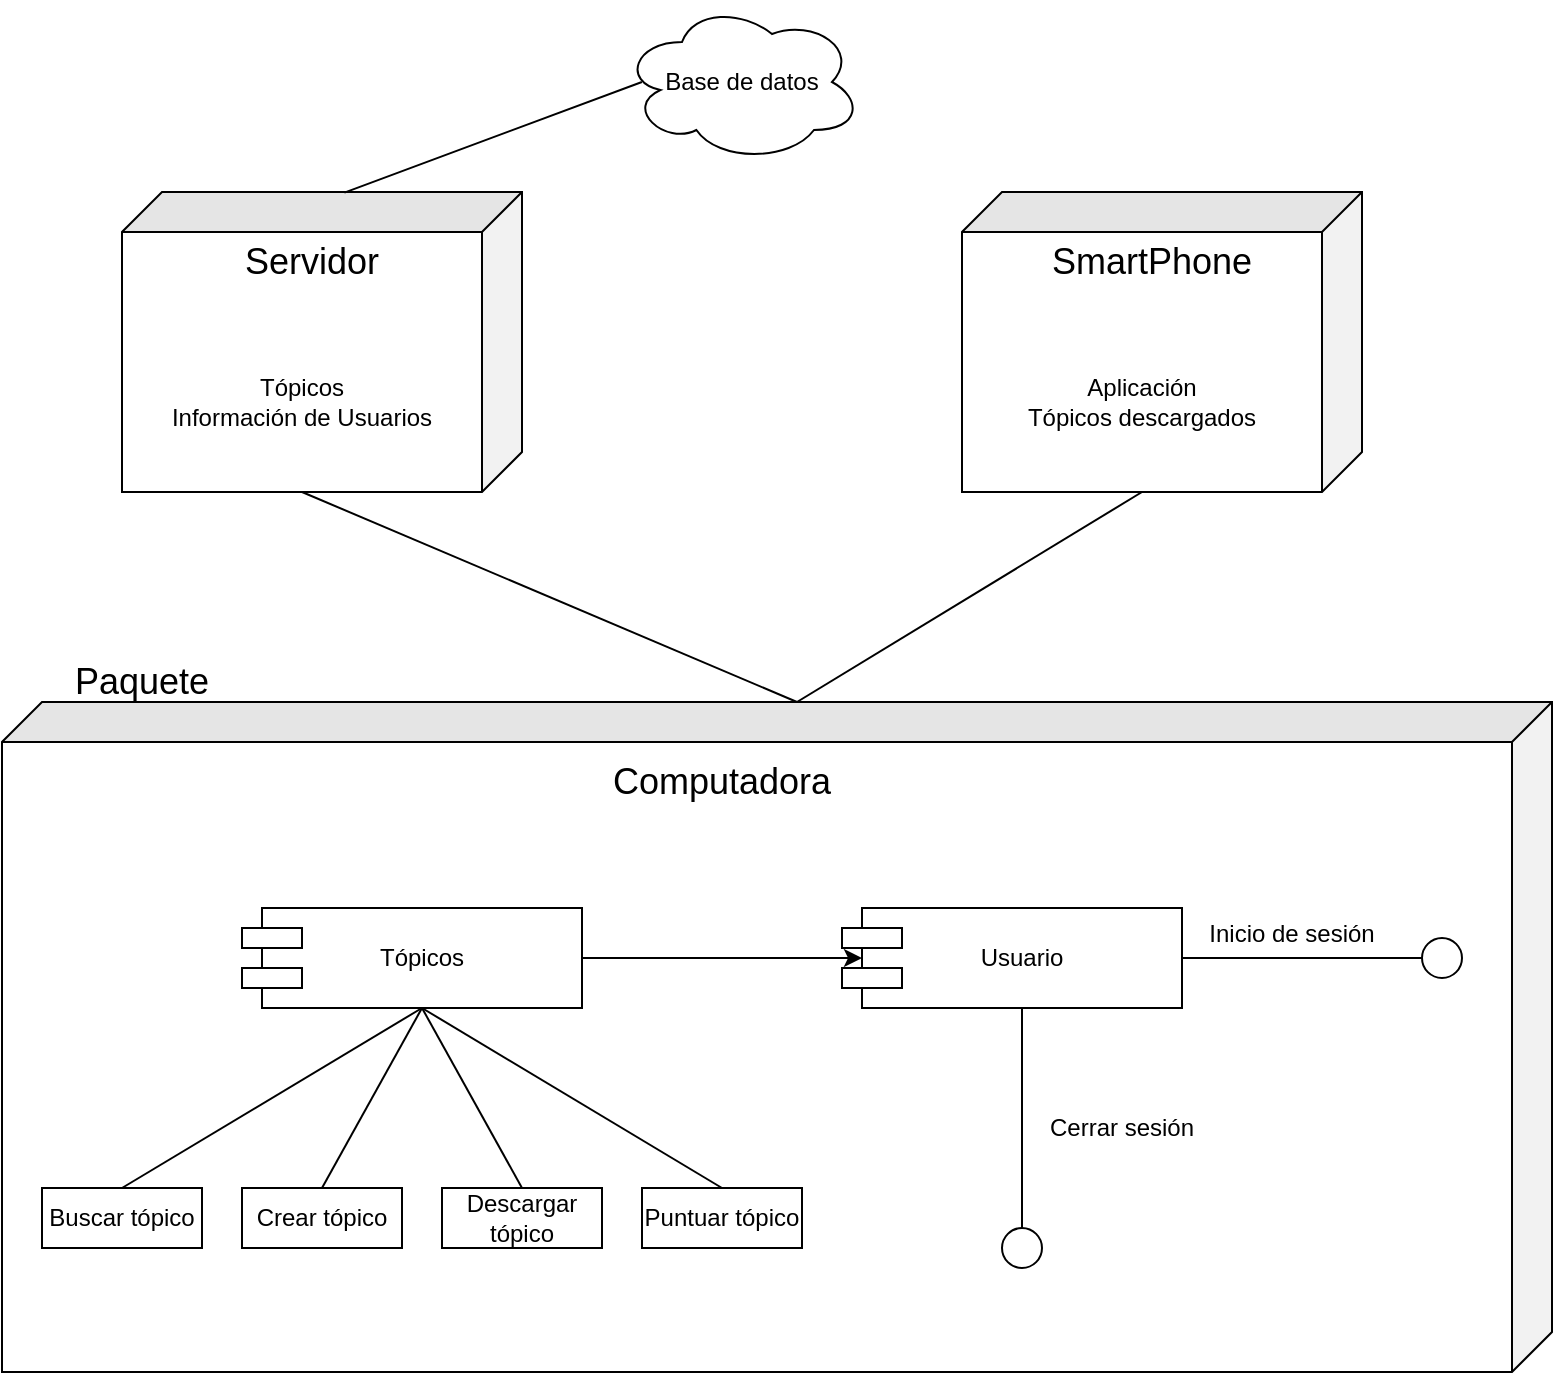 <mxfile>
    <diagram id="79TPCpvY0xqd4UJ8x8Dm" name="Page-1">
        <mxGraphModel dx="269" dy="205" grid="1" gridSize="10" guides="1" tooltips="1" connect="1" arrows="1" fold="1" page="1" pageScale="1" pageWidth="827" pageHeight="1169" math="0" shadow="0">
            <root>
                <mxCell id="0"/>
                <mxCell id="1" parent="0"/>
                <mxCell id="3" value="" style="shape=cube;whiteSpace=wrap;html=1;boundedLbl=1;backgroundOutline=1;darkOpacity=0.05;darkOpacity2=0.1;rotation=90;" vertex="1" parent="1">
                    <mxGeometry x="250" y="150" width="335" height="775" as="geometry"/>
                </mxCell>
                <mxCell id="4" value="Base de datos" style="ellipse;shape=cloud;whiteSpace=wrap;html=1;" vertex="1" parent="1">
                    <mxGeometry x="340" y="20" width="120" height="80" as="geometry"/>
                </mxCell>
                <mxCell id="18" value="Tópicos" style="rounded=0;whiteSpace=wrap;html=1;" vertex="1" parent="1">
                    <mxGeometry x="160" y="473" width="160" height="50" as="geometry"/>
                </mxCell>
                <mxCell id="19" value="Usuario" style="rounded=0;whiteSpace=wrap;html=1;" vertex="1" parent="1">
                    <mxGeometry x="460" y="473" width="160" height="50" as="geometry"/>
                </mxCell>
                <mxCell id="20" value="" style="rounded=0;whiteSpace=wrap;html=1;" vertex="1" parent="1">
                    <mxGeometry x="150" y="483" width="30" height="10" as="geometry"/>
                </mxCell>
                <mxCell id="21" value="" style="rounded=0;whiteSpace=wrap;html=1;" vertex="1" parent="1">
                    <mxGeometry x="150" y="503" width="30" height="10" as="geometry"/>
                </mxCell>
                <mxCell id="22" value="" style="rounded=0;whiteSpace=wrap;html=1;" vertex="1" parent="1">
                    <mxGeometry x="450" y="483" width="30" height="10" as="geometry"/>
                </mxCell>
                <mxCell id="23" value="" style="rounded=0;whiteSpace=wrap;html=1;" vertex="1" parent="1">
                    <mxGeometry x="450" y="503" width="30" height="10" as="geometry"/>
                </mxCell>
                <mxCell id="24" value="Crear tópico" style="rounded=0;whiteSpace=wrap;html=1;" vertex="1" parent="1">
                    <mxGeometry x="150" y="613" width="80" height="30" as="geometry"/>
                </mxCell>
                <mxCell id="25" value="Descargar tópico" style="rounded=0;whiteSpace=wrap;html=1;" vertex="1" parent="1">
                    <mxGeometry x="250" y="613" width="80" height="30" as="geometry"/>
                </mxCell>
                <mxCell id="26" value="Puntuar tópico" style="rounded=0;whiteSpace=wrap;html=1;" vertex="1" parent="1">
                    <mxGeometry x="350" y="613" width="80" height="30" as="geometry"/>
                </mxCell>
                <mxCell id="27" value="Descargar tópico" style="rounded=0;whiteSpace=wrap;html=1;" vertex="1" parent="1">
                    <mxGeometry x="250" y="613" width="80" height="30" as="geometry"/>
                </mxCell>
                <mxCell id="28" value="Puntuar tópico" style="rounded=0;whiteSpace=wrap;html=1;" vertex="1" parent="1">
                    <mxGeometry x="350" y="613" width="80" height="30" as="geometry"/>
                </mxCell>
                <mxCell id="29" value="Buscar tópico" style="rounded=0;whiteSpace=wrap;html=1;" vertex="1" parent="1">
                    <mxGeometry x="50" y="613" width="80" height="30" as="geometry"/>
                </mxCell>
                <mxCell id="30" value="" style="endArrow=none;html=1;entryX=0.5;entryY=1;entryDx=0;entryDy=0;exitX=0.5;exitY=0;exitDx=0;exitDy=0;" edge="1" parent="1" source="29" target="18">
                    <mxGeometry width="50" height="50" relative="1" as="geometry">
                        <mxPoint x="60" y="563" as="sourcePoint"/>
                        <mxPoint x="110" y="513" as="targetPoint"/>
                    </mxGeometry>
                </mxCell>
                <mxCell id="31" value="" style="endArrow=none;html=1;entryX=0.5;entryY=1;entryDx=0;entryDy=0;exitX=0.5;exitY=0;exitDx=0;exitDy=0;" edge="1" parent="1" source="24" target="18">
                    <mxGeometry width="50" height="50" relative="1" as="geometry">
                        <mxPoint x="310" y="603" as="sourcePoint"/>
                        <mxPoint x="360" y="553" as="targetPoint"/>
                    </mxGeometry>
                </mxCell>
                <mxCell id="32" value="" style="endArrow=none;html=1;entryX=0.5;entryY=1;entryDx=0;entryDy=0;exitX=0.5;exitY=0;exitDx=0;exitDy=0;" edge="1" parent="1" source="27" target="18">
                    <mxGeometry width="50" height="50" relative="1" as="geometry">
                        <mxPoint x="330" y="603" as="sourcePoint"/>
                        <mxPoint x="380" y="553" as="targetPoint"/>
                    </mxGeometry>
                </mxCell>
                <mxCell id="33" value="" style="endArrow=none;html=1;entryX=0.5;entryY=1;entryDx=0;entryDy=0;exitX=0.5;exitY=0;exitDx=0;exitDy=0;" edge="1" parent="1" source="28" target="18">
                    <mxGeometry width="50" height="50" relative="1" as="geometry">
                        <mxPoint x="350" y="603" as="sourcePoint"/>
                        <mxPoint x="400" y="553" as="targetPoint"/>
                    </mxGeometry>
                </mxCell>
                <mxCell id="34" value="" style="ellipse;whiteSpace=wrap;html=1;aspect=fixed;" vertex="1" parent="1">
                    <mxGeometry x="740" y="488" width="20" height="20" as="geometry"/>
                </mxCell>
                <mxCell id="35" value="Inicio de sesión" style="text;html=1;strokeColor=none;fillColor=none;align=center;verticalAlign=middle;whiteSpace=wrap;rounded=0;" vertex="1" parent="1">
                    <mxGeometry x="630" y="476" width="90" height="20" as="geometry"/>
                </mxCell>
                <mxCell id="36" value="" style="endArrow=classic;html=1;exitX=1;exitY=0.5;exitDx=0;exitDy=0;" edge="1" parent="1" source="18" target="19">
                    <mxGeometry width="50" height="50" relative="1" as="geometry">
                        <mxPoint x="380" y="533" as="sourcePoint"/>
                        <mxPoint x="430" y="483" as="targetPoint"/>
                    </mxGeometry>
                </mxCell>
                <mxCell id="37" value="" style="ellipse;whiteSpace=wrap;html=1;aspect=fixed;" vertex="1" parent="1">
                    <mxGeometry x="530" y="633" width="20" height="20" as="geometry"/>
                </mxCell>
                <mxCell id="38" value="Cerrar sesión" style="text;html=1;strokeColor=none;fillColor=none;align=center;verticalAlign=middle;whiteSpace=wrap;rounded=0;" vertex="1" parent="1">
                    <mxGeometry x="545" y="573" width="90" height="20" as="geometry"/>
                </mxCell>
                <mxCell id="39" value="" style="endArrow=none;html=1;entryX=0.5;entryY=1;entryDx=0;entryDy=0;exitX=0.5;exitY=0;exitDx=0;exitDy=0;" edge="1" parent="1" source="37" target="19">
                    <mxGeometry width="50" height="50" relative="1" as="geometry">
                        <mxPoint x="460" y="613" as="sourcePoint"/>
                        <mxPoint x="510" y="563" as="targetPoint"/>
                    </mxGeometry>
                </mxCell>
                <mxCell id="40" value="" style="endArrow=none;html=1;exitX=1;exitY=0.5;exitDx=0;exitDy=0;entryX=0;entryY=0.5;entryDx=0;entryDy=0;" edge="1" parent="1" source="19" target="34">
                    <mxGeometry width="50" height="50" relative="1" as="geometry">
                        <mxPoint x="680" y="573" as="sourcePoint"/>
                        <mxPoint x="730" y="523" as="targetPoint"/>
                    </mxGeometry>
                </mxCell>
                <mxCell id="42" value="&lt;font style=&quot;font-size: 18px&quot;&gt;Computadora&lt;/font&gt;" style="text;html=1;strokeColor=none;fillColor=none;align=center;verticalAlign=middle;whiteSpace=wrap;rounded=0;" vertex="1" parent="1">
                    <mxGeometry x="340" y="400" width="100" height="20" as="geometry"/>
                </mxCell>
                <mxCell id="45" value="&lt;font style=&quot;font-size: 18px&quot;&gt;Paquete&lt;/font&gt;" style="text;html=1;strokeColor=none;fillColor=none;align=center;verticalAlign=middle;whiteSpace=wrap;rounded=0;" vertex="1" parent="1">
                    <mxGeometry x="50" y="350" width="100" height="20" as="geometry"/>
                </mxCell>
                <mxCell id="46" value="" style="shape=cube;whiteSpace=wrap;html=1;boundedLbl=1;backgroundOutline=1;darkOpacity=0.05;darkOpacity2=0.1;rotation=90;" vertex="1" parent="1">
                    <mxGeometry x="115" y="90" width="150" height="200" as="geometry"/>
                </mxCell>
                <mxCell id="47" value="&lt;font style=&quot;font-size: 18px&quot;&gt;Servidor&lt;/font&gt;" style="text;html=1;strokeColor=none;fillColor=none;align=center;verticalAlign=middle;whiteSpace=wrap;rounded=0;" vertex="1" parent="1">
                    <mxGeometry x="150" y="140" width="70" height="20" as="geometry"/>
                </mxCell>
                <mxCell id="48" value="Tópicos&lt;br&gt;Información de Usuarios" style="text;html=1;strokeColor=none;fillColor=none;align=center;verticalAlign=middle;whiteSpace=wrap;rounded=0;" vertex="1" parent="1">
                    <mxGeometry x="100" y="180" width="160" height="80" as="geometry"/>
                </mxCell>
                <mxCell id="49" value="" style="endArrow=none;html=1;entryX=0.083;entryY=0.5;entryDx=0;entryDy=0;entryPerimeter=0;exitX=0.002;exitY=0.444;exitDx=0;exitDy=0;exitPerimeter=0;" edge="1" parent="1" source="46" target="4">
                    <mxGeometry width="50" height="50" relative="1" as="geometry">
                        <mxPoint x="185" y="140" as="sourcePoint"/>
                        <mxPoint x="370" y="210" as="targetPoint"/>
                    </mxGeometry>
                </mxCell>
                <mxCell id="50" value="" style="endArrow=none;html=1;exitX=0;exitY=0;exitDx=0;exitDy=377.5;exitPerimeter=0;entryX=0;entryY=0;entryDx=150;entryDy=110;entryPerimeter=0;" edge="1" parent="1" source="3" target="46">
                    <mxGeometry width="50" height="50" relative="1" as="geometry">
                        <mxPoint x="330" y="330" as="sourcePoint"/>
                        <mxPoint x="380" y="280" as="targetPoint"/>
                    </mxGeometry>
                </mxCell>
                <mxCell id="51" value="" style="shape=cube;whiteSpace=wrap;html=1;boundedLbl=1;backgroundOutline=1;darkOpacity=0.05;darkOpacity2=0.1;rotation=90;" vertex="1" parent="1">
                    <mxGeometry x="535" y="90" width="150" height="200" as="geometry"/>
                </mxCell>
                <mxCell id="52" value="&lt;span style=&quot;font-size: 18px&quot;&gt;SmartPhone&lt;/span&gt;" style="text;html=1;strokeColor=none;fillColor=none;align=center;verticalAlign=middle;whiteSpace=wrap;rounded=0;" vertex="1" parent="1">
                    <mxGeometry x="560" y="140" width="90" height="20" as="geometry"/>
                </mxCell>
                <mxCell id="53" value="Aplicación&lt;br&gt;Tópicos descargados" style="text;html=1;strokeColor=none;fillColor=none;align=center;verticalAlign=middle;whiteSpace=wrap;rounded=0;" vertex="1" parent="1">
                    <mxGeometry x="520" y="180" width="160" height="80" as="geometry"/>
                </mxCell>
                <mxCell id="54" value="" style="endArrow=none;html=1;exitX=0;exitY=0;exitDx=0;exitDy=377.5;exitPerimeter=0;entryX=0;entryY=0;entryDx=150;entryDy=110;entryPerimeter=0;" edge="1" parent="1" source="3" target="51">
                    <mxGeometry width="50" height="50" relative="1" as="geometry">
                        <mxPoint x="430" y="370" as="sourcePoint"/>
                        <mxPoint x="450" y="210" as="targetPoint"/>
                    </mxGeometry>
                </mxCell>
            </root>
        </mxGraphModel>
    </diagram>
</mxfile>